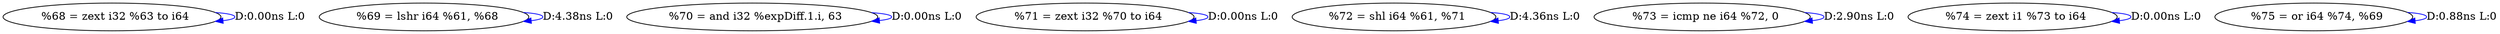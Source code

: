 digraph {
Node0x3955860[label="  %68 = zext i32 %63 to i64"];
Node0x3955860 -> Node0x3955860[label="D:0.00ns L:0",color=blue];
Node0x3955940[label="  %69 = lshr i64 %61, %68"];
Node0x3955940 -> Node0x3955940[label="D:4.38ns L:0",color=blue];
Node0x3955a20[label="  %70 = and i32 %expDiff.1.i, 63"];
Node0x3955a20 -> Node0x3955a20[label="D:0.00ns L:0",color=blue];
Node0x3955b00[label="  %71 = zext i32 %70 to i64"];
Node0x3955b00 -> Node0x3955b00[label="D:0.00ns L:0",color=blue];
Node0x3955be0[label="  %72 = shl i64 %61, %71"];
Node0x3955be0 -> Node0x3955be0[label="D:4.36ns L:0",color=blue];
Node0x3955cc0[label="  %73 = icmp ne i64 %72, 0"];
Node0x3955cc0 -> Node0x3955cc0[label="D:2.90ns L:0",color=blue];
Node0x3955da0[label="  %74 = zext i1 %73 to i64"];
Node0x3955da0 -> Node0x3955da0[label="D:0.00ns L:0",color=blue];
Node0x3955e80[label="  %75 = or i64 %74, %69"];
Node0x3955e80 -> Node0x3955e80[label="D:0.88ns L:0",color=blue];
}
